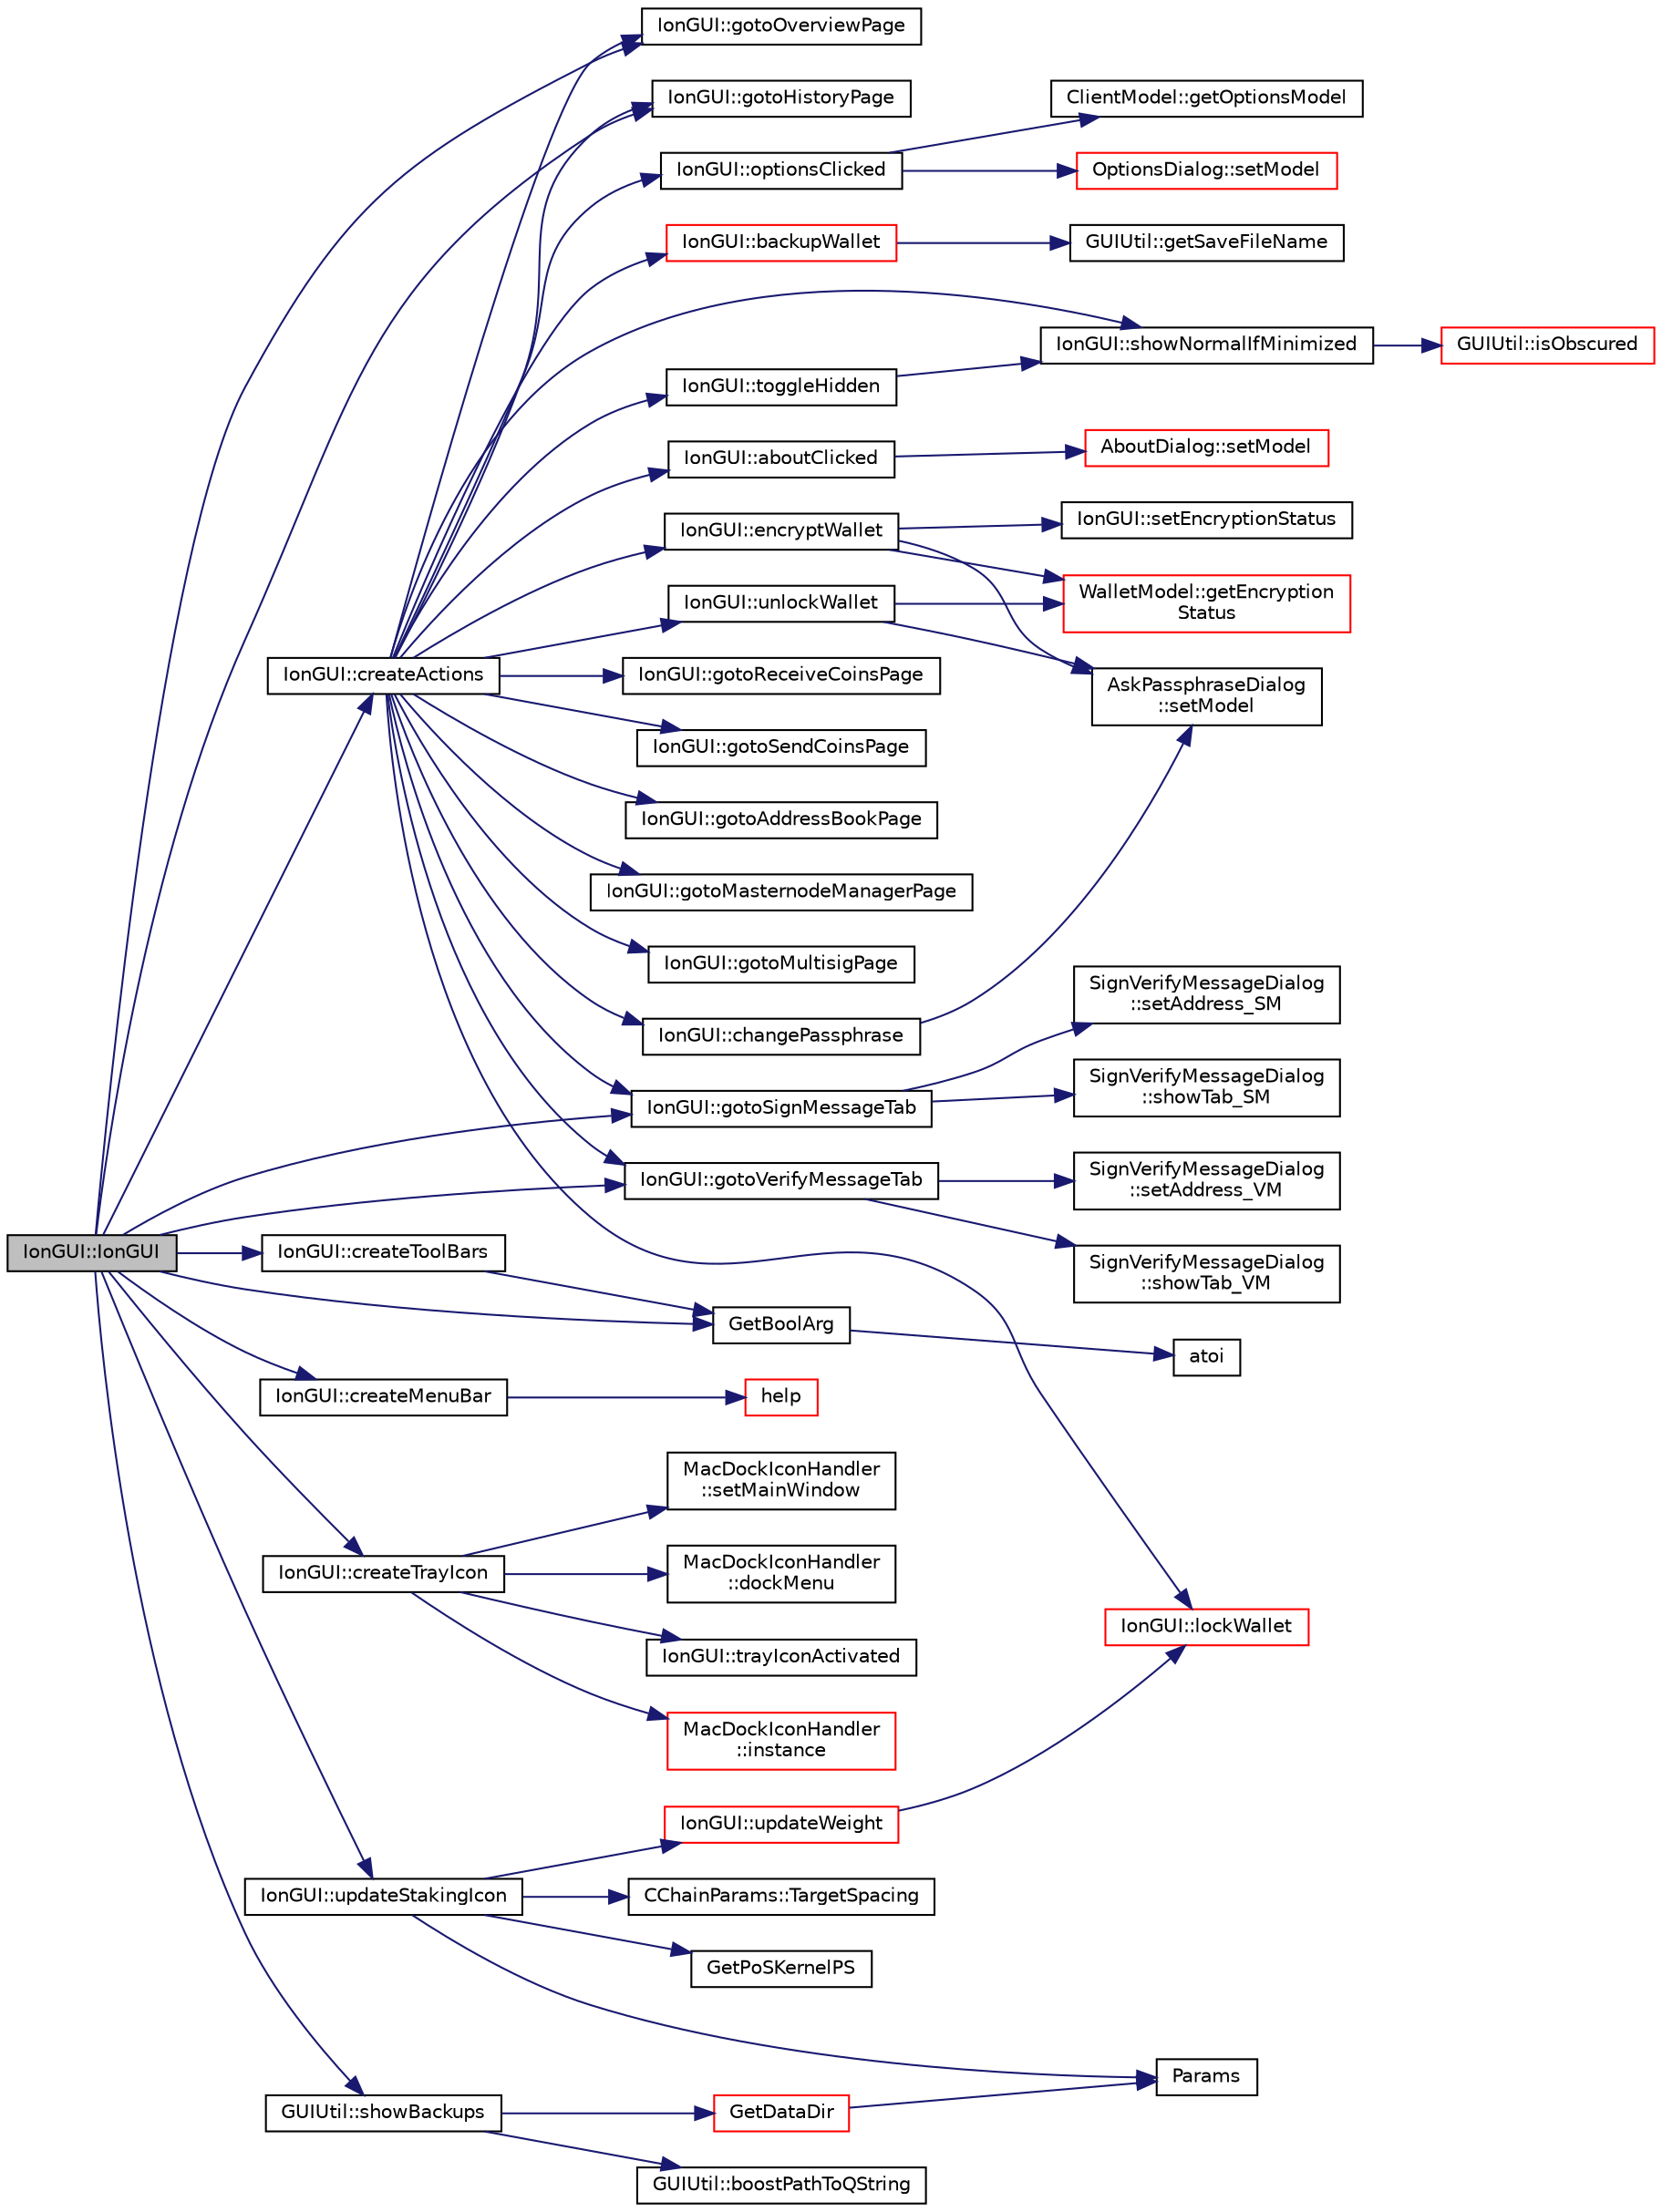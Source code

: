 digraph "IonGUI::IonGUI"
{
  edge [fontname="Helvetica",fontsize="10",labelfontname="Helvetica",labelfontsize="10"];
  node [fontname="Helvetica",fontsize="10",shape=record];
  rankdir="LR";
  Node0 [label="IonGUI::IonGUI",height=0.2,width=0.4,color="black", fillcolor="grey75", style="filled", fontcolor="black"];
  Node0 -> Node1 [color="midnightblue",fontsize="10",style="solid",fontname="Helvetica"];
  Node1 [label="IonGUI::createActions",height=0.2,width=0.4,color="black", fillcolor="white", style="filled",URL="$dc/d0b/class_ion_g_u_i.html#a5a5e1c2fbc2fec3d925d654c61a8b252",tooltip="Create the main UI actions. "];
  Node1 -> Node2 [color="midnightblue",fontsize="10",style="solid",fontname="Helvetica"];
  Node2 [label="IonGUI::showNormalIfMinimized",height=0.2,width=0.4,color="black", fillcolor="white", style="filled",URL="$dc/d0b/class_ion_g_u_i.html#aec721e64aa35047990aed619ee56e370",tooltip="Show window if hidden, unminimize when minimized, rise when obscured or show if hidden and fToggleHid..."];
  Node2 -> Node3 [color="midnightblue",fontsize="10",style="solid",fontname="Helvetica"];
  Node3 [label="GUIUtil::isObscured",height=0.2,width=0.4,color="red", fillcolor="white", style="filled",URL="$d1/d87/namespace_g_u_i_util.html#a0b7266e2b8e7de5f5fd1c7ddb9e5b637"];
  Node1 -> Node5 [color="midnightblue",fontsize="10",style="solid",fontname="Helvetica"];
  Node5 [label="IonGUI::gotoOverviewPage",height=0.2,width=0.4,color="black", fillcolor="white", style="filled",URL="$dc/d0b/class_ion_g_u_i.html#a56db58f7baf56639340fc1a2477dcbdd",tooltip="Switch to overview (home) page. "];
  Node1 -> Node6 [color="midnightblue",fontsize="10",style="solid",fontname="Helvetica"];
  Node6 [label="IonGUI::gotoReceiveCoinsPage",height=0.2,width=0.4,color="black", fillcolor="white", style="filled",URL="$dc/d0b/class_ion_g_u_i.html#ac054b88b969d92da82271475f45d72cc",tooltip="Switch to receive coins page. "];
  Node1 -> Node7 [color="midnightblue",fontsize="10",style="solid",fontname="Helvetica"];
  Node7 [label="IonGUI::gotoSendCoinsPage",height=0.2,width=0.4,color="black", fillcolor="white", style="filled",URL="$dc/d0b/class_ion_g_u_i.html#a8a6b58d3897ac430a8bb3b86acc825d6",tooltip="Switch to send coins page. "];
  Node1 -> Node8 [color="midnightblue",fontsize="10",style="solid",fontname="Helvetica"];
  Node8 [label="IonGUI::gotoHistoryPage",height=0.2,width=0.4,color="black", fillcolor="white", style="filled",URL="$dc/d0b/class_ion_g_u_i.html#ad3c8c81e6ed323ca379aa9240164f0a9",tooltip="Switch to history (transactions) page. "];
  Node1 -> Node9 [color="midnightblue",fontsize="10",style="solid",fontname="Helvetica"];
  Node9 [label="IonGUI::gotoAddressBookPage",height=0.2,width=0.4,color="black", fillcolor="white", style="filled",URL="$dc/d0b/class_ion_g_u_i.html#a3f5ba976ff72af39f976485ae2c5e835",tooltip="Switch to address book page. "];
  Node1 -> Node10 [color="midnightblue",fontsize="10",style="solid",fontname="Helvetica"];
  Node10 [label="IonGUI::gotoMasternodeManagerPage",height=0.2,width=0.4,color="black", fillcolor="white", style="filled",URL="$dc/d0b/class_ion_g_u_i.html#a4560263c0a745ad5d7dd8dd9c0619528",tooltip="Switch to masternode manager page. "];
  Node1 -> Node11 [color="midnightblue",fontsize="10",style="solid",fontname="Helvetica"];
  Node11 [label="IonGUI::gotoMultisigPage",height=0.2,width=0.4,color="black", fillcolor="white", style="filled",URL="$dc/d0b/class_ion_g_u_i.html#ab84564f30ea3ef4095df4b12384b14f9"];
  Node1 -> Node12 [color="midnightblue",fontsize="10",style="solid",fontname="Helvetica"];
  Node12 [label="IonGUI::aboutClicked",height=0.2,width=0.4,color="black", fillcolor="white", style="filled",URL="$dc/d0b/class_ion_g_u_i.html#a68b4ed6961c52e5407971df5465a3327",tooltip="Show about dialog. "];
  Node12 -> Node13 [color="midnightblue",fontsize="10",style="solid",fontname="Helvetica"];
  Node13 [label="AboutDialog::setModel",height=0.2,width=0.4,color="red", fillcolor="white", style="filled",URL="$d2/d6f/class_about_dialog.html#ad15ee5cad707263d7b39ba7803bb6def"];
  Node1 -> Node16 [color="midnightblue",fontsize="10",style="solid",fontname="Helvetica"];
  Node16 [label="IonGUI::optionsClicked",height=0.2,width=0.4,color="black", fillcolor="white", style="filled",URL="$dc/d0b/class_ion_g_u_i.html#a463be06dd466d69e20a3a8b073d110d2",tooltip="Show configuration dialog. "];
  Node16 -> Node17 [color="midnightblue",fontsize="10",style="solid",fontname="Helvetica"];
  Node17 [label="ClientModel::getOptionsModel",height=0.2,width=0.4,color="black", fillcolor="white", style="filled",URL="$df/d25/class_client_model.html#ae8da1e2eabfbbcc49a7eed821908bdb6"];
  Node16 -> Node18 [color="midnightblue",fontsize="10",style="solid",fontname="Helvetica"];
  Node18 [label="OptionsDialog::setModel",height=0.2,width=0.4,color="red", fillcolor="white", style="filled",URL="$db/d61/class_options_dialog.html#a11e902a52cb7472497d14e70cd9399d9"];
  Node1 -> Node28 [color="midnightblue",fontsize="10",style="solid",fontname="Helvetica"];
  Node28 [label="IonGUI::toggleHidden",height=0.2,width=0.4,color="black", fillcolor="white", style="filled",URL="$dc/d0b/class_ion_g_u_i.html#acd9faf93dc249693cb0ccbeeacb578fb",tooltip="simply calls showNormalIfMinimized(true) for use in SLOT() macro "];
  Node28 -> Node2 [color="midnightblue",fontsize="10",style="solid",fontname="Helvetica"];
  Node1 -> Node29 [color="midnightblue",fontsize="10",style="solid",fontname="Helvetica"];
  Node29 [label="IonGUI::encryptWallet",height=0.2,width=0.4,color="black", fillcolor="white", style="filled",URL="$dc/d0b/class_ion_g_u_i.html#aba2c7fde3006b9ac0e5e4247c7a74515",tooltip="Encrypt the wallet. "];
  Node29 -> Node30 [color="midnightblue",fontsize="10",style="solid",fontname="Helvetica"];
  Node30 [label="AskPassphraseDialog\l::setModel",height=0.2,width=0.4,color="black", fillcolor="white", style="filled",URL="$d8/d70/class_ask_passphrase_dialog.html#a35b83e1ef98813b6b88155aab0803ed3"];
  Node29 -> Node31 [color="midnightblue",fontsize="10",style="solid",fontname="Helvetica"];
  Node31 [label="IonGUI::setEncryptionStatus",height=0.2,width=0.4,color="black", fillcolor="white", style="filled",URL="$dc/d0b/class_ion_g_u_i.html#ae325ac0b1a5ee04b3b7678ba6ffd9360",tooltip="Set the encryption status as shown in the UI. "];
  Node29 -> Node32 [color="midnightblue",fontsize="10",style="solid",fontname="Helvetica"];
  Node32 [label="WalletModel::getEncryption\lStatus",height=0.2,width=0.4,color="red", fillcolor="white", style="filled",URL="$d4/d27/class_wallet_model.html#aa89632d2019414f2ab85674cd4d01398"];
  Node1 -> Node35 [color="midnightblue",fontsize="10",style="solid",fontname="Helvetica"];
  Node35 [label="IonGUI::backupWallet",height=0.2,width=0.4,color="red", fillcolor="white", style="filled",URL="$dc/d0b/class_ion_g_u_i.html#a657c3aa0b7c10216ac24b63c773caa6d",tooltip="Backup the wallet. "];
  Node35 -> Node36 [color="midnightblue",fontsize="10",style="solid",fontname="Helvetica"];
  Node36 [label="GUIUtil::getSaveFileName",height=0.2,width=0.4,color="black", fillcolor="white", style="filled",URL="$d1/d87/namespace_g_u_i_util.html#ab9d9c0f96a2491a1b04567f8effe77c4",tooltip="Get save filename, mimics QFileDialog::getSaveFileName, except that it appends a default suffix when ..."];
  Node1 -> Node52 [color="midnightblue",fontsize="10",style="solid",fontname="Helvetica"];
  Node52 [label="IonGUI::changePassphrase",height=0.2,width=0.4,color="black", fillcolor="white", style="filled",URL="$dc/d0b/class_ion_g_u_i.html#a2a09057aab42e7d87a126d26b11d73b1",tooltip="Change encrypted wallet passphrase. "];
  Node52 -> Node30 [color="midnightblue",fontsize="10",style="solid",fontname="Helvetica"];
  Node1 -> Node53 [color="midnightblue",fontsize="10",style="solid",fontname="Helvetica"];
  Node53 [label="IonGUI::unlockWallet",height=0.2,width=0.4,color="black", fillcolor="white", style="filled",URL="$dc/d0b/class_ion_g_u_i.html#a89d89883fff15f835ff2b7a550a10ac2",tooltip="Ask for passphrase to unlock wallet temporarily. "];
  Node53 -> Node32 [color="midnightblue",fontsize="10",style="solid",fontname="Helvetica"];
  Node53 -> Node30 [color="midnightblue",fontsize="10",style="solid",fontname="Helvetica"];
  Node1 -> Node54 [color="midnightblue",fontsize="10",style="solid",fontname="Helvetica"];
  Node54 [label="IonGUI::lockWallet",height=0.2,width=0.4,color="red", fillcolor="white", style="filled",URL="$dc/d0b/class_ion_g_u_i.html#abfbef460c97022eea4d5e2dec1887ba0"];
  Node1 -> Node85 [color="midnightblue",fontsize="10",style="solid",fontname="Helvetica"];
  Node85 [label="IonGUI::gotoSignMessageTab",height=0.2,width=0.4,color="black", fillcolor="white", style="filled",URL="$dc/d0b/class_ion_g_u_i.html#a975c7325fca098236e4bc3cccdc714f7",tooltip="Show Sign/Verify Message dialog and switch to sign message tab. "];
  Node85 -> Node86 [color="midnightblue",fontsize="10",style="solid",fontname="Helvetica"];
  Node86 [label="SignVerifyMessageDialog\l::showTab_SM",height=0.2,width=0.4,color="black", fillcolor="white", style="filled",URL="$d1/d26/class_sign_verify_message_dialog.html#a3b06ea85a2640312e0074d8dabce6416"];
  Node85 -> Node87 [color="midnightblue",fontsize="10",style="solid",fontname="Helvetica"];
  Node87 [label="SignVerifyMessageDialog\l::setAddress_SM",height=0.2,width=0.4,color="black", fillcolor="white", style="filled",URL="$d1/d26/class_sign_verify_message_dialog.html#ad676f0afab861bc083670316e9439c65"];
  Node1 -> Node88 [color="midnightblue",fontsize="10",style="solid",fontname="Helvetica"];
  Node88 [label="IonGUI::gotoVerifyMessageTab",height=0.2,width=0.4,color="black", fillcolor="white", style="filled",URL="$dc/d0b/class_ion_g_u_i.html#ada5cec309ba8b5580edb40bcb3258080",tooltip="Show Sign/Verify Message dialog and switch to verify message tab. "];
  Node88 -> Node89 [color="midnightblue",fontsize="10",style="solid",fontname="Helvetica"];
  Node89 [label="SignVerifyMessageDialog\l::showTab_VM",height=0.2,width=0.4,color="black", fillcolor="white", style="filled",URL="$d1/d26/class_sign_verify_message_dialog.html#a6db3c37d3f5a3c070daed2c731cc79d5"];
  Node88 -> Node90 [color="midnightblue",fontsize="10",style="solid",fontname="Helvetica"];
  Node90 [label="SignVerifyMessageDialog\l::setAddress_VM",height=0.2,width=0.4,color="black", fillcolor="white", style="filled",URL="$d1/d26/class_sign_verify_message_dialog.html#a24d7ebbcbc3f0889b64cac88788fce01"];
  Node0 -> Node91 [color="midnightblue",fontsize="10",style="solid",fontname="Helvetica"];
  Node91 [label="IonGUI::createMenuBar",height=0.2,width=0.4,color="black", fillcolor="white", style="filled",URL="$dc/d0b/class_ion_g_u_i.html#a16c84c7ea5e62c7ed92cb852cf63b728",tooltip="Create the menu bar and sub-menus. "];
  Node91 -> Node92 [color="midnightblue",fontsize="10",style="solid",fontname="Helvetica"];
  Node92 [label="help",height=0.2,width=0.4,color="red", fillcolor="white", style="filled",URL="$d6/d76/rpcserver_8cpp.html#a64b7a85139e261640892b6ac1a2a23aa"];
  Node0 -> Node94 [color="midnightblue",fontsize="10",style="solid",fontname="Helvetica"];
  Node94 [label="IonGUI::createToolBars",height=0.2,width=0.4,color="black", fillcolor="white", style="filled",URL="$dc/d0b/class_ion_g_u_i.html#ac0c19a21a81abd9b6cc15ca0c9bab099",tooltip="Create the toolbars. "];
  Node94 -> Node95 [color="midnightblue",fontsize="10",style="solid",fontname="Helvetica"];
  Node95 [label="GetBoolArg",height=0.2,width=0.4,color="black", fillcolor="white", style="filled",URL="$df/d2d/util_8cpp.html#a64d956f1dda7f9a80ab5d594532b906d",tooltip="Return boolean argument or default value. "];
  Node95 -> Node96 [color="midnightblue",fontsize="10",style="solid",fontname="Helvetica"];
  Node96 [label="atoi",height=0.2,width=0.4,color="black", fillcolor="white", style="filled",URL="$d8/d3c/util_8h.html#aa5ce96ec36f4413f820cec9c1831c070"];
  Node0 -> Node97 [color="midnightblue",fontsize="10",style="solid",fontname="Helvetica"];
  Node97 [label="IonGUI::createTrayIcon",height=0.2,width=0.4,color="black", fillcolor="white", style="filled",URL="$dc/d0b/class_ion_g_u_i.html#ab2a52ae1062ead1fd597d1ef4a362c72",tooltip="Create system tray (notification) icon. "];
  Node97 -> Node98 [color="midnightblue",fontsize="10",style="solid",fontname="Helvetica"];
  Node98 [label="IonGUI::trayIconActivated",height=0.2,width=0.4,color="black", fillcolor="white", style="filled",URL="$dc/d0b/class_ion_g_u_i.html#a591edaff67e71a462c2ed06ce2e79a3b",tooltip="Handle tray icon clicked. "];
  Node97 -> Node99 [color="midnightblue",fontsize="10",style="solid",fontname="Helvetica"];
  Node99 [label="MacDockIconHandler\l::instance",height=0.2,width=0.4,color="red", fillcolor="white", style="filled",URL="$d7/dcd/class_mac_dock_icon_handler.html#afd3ef7126d0b6ef02eaf85e5455fe6f4"];
  Node97 -> Node104 [color="midnightblue",fontsize="10",style="solid",fontname="Helvetica"];
  Node104 [label="MacDockIconHandler\l::setMainWindow",height=0.2,width=0.4,color="black", fillcolor="white", style="filled",URL="$d7/dcd/class_mac_dock_icon_handler.html#a4d2d18c7d56286ea745e349497941293"];
  Node97 -> Node106 [color="midnightblue",fontsize="10",style="solid",fontname="Helvetica"];
  Node106 [label="MacDockIconHandler\l::dockMenu",height=0.2,width=0.4,color="black", fillcolor="white", style="filled",URL="$d7/dcd/class_mac_dock_icon_handler.html#a8aff3dc6410687e432f8d9314eba0ab9"];
  Node0 -> Node95 [color="midnightblue",fontsize="10",style="solid",fontname="Helvetica"];
  Node0 -> Node107 [color="midnightblue",fontsize="10",style="solid",fontname="Helvetica"];
  Node107 [label="IonGUI::updateStakingIcon",height=0.2,width=0.4,color="black", fillcolor="white", style="filled",URL="$dc/d0b/class_ion_g_u_i.html#a5e9ba63b943650e5dec3ab6e13e9a20b"];
  Node107 -> Node108 [color="midnightblue",fontsize="10",style="solid",fontname="Helvetica"];
  Node108 [label="IonGUI::updateWeight",height=0.2,width=0.4,color="red", fillcolor="white", style="filled",URL="$dc/d0b/class_ion_g_u_i.html#a2689de984576a927ea382a800a81a3f0"];
  Node108 -> Node54 [color="midnightblue",fontsize="10",style="solid",fontname="Helvetica"];
  Node107 -> Node111 [color="midnightblue",fontsize="10",style="solid",fontname="Helvetica"];
  Node111 [label="GetPoSKernelPS",height=0.2,width=0.4,color="black", fillcolor="white", style="filled",URL="$df/d01/iongui_8cpp.html#a8de51dc4945be68c0581e328efb8c9ab"];
  Node107 -> Node42 [color="midnightblue",fontsize="10",style="solid",fontname="Helvetica"];
  Node42 [label="Params",height=0.2,width=0.4,color="black", fillcolor="white", style="filled",URL="$df/dbf/chainparams_8cpp.html#ace5c5b706d71a324a417dd2db394fd4a",tooltip="Return the currently selected parameters. "];
  Node107 -> Node112 [color="midnightblue",fontsize="10",style="solid",fontname="Helvetica"];
  Node112 [label="CChainParams::TargetSpacing",height=0.2,width=0.4,color="black", fillcolor="white", style="filled",URL="$d1/d4f/class_c_chain_params.html#a15f2665cd555d316b2f93d842f1975ee"];
  Node0 -> Node8 [color="midnightblue",fontsize="10",style="solid",fontname="Helvetica"];
  Node0 -> Node113 [color="midnightblue",fontsize="10",style="solid",fontname="Helvetica"];
  Node113 [label="GUIUtil::showBackups",height=0.2,width=0.4,color="black", fillcolor="white", style="filled",URL="$d1/d87/namespace_g_u_i_util.html#a16fd78c7608981cc405561a8d5e8d7e3"];
  Node113 -> Node41 [color="midnightblue",fontsize="10",style="solid",fontname="Helvetica"];
  Node41 [label="GetDataDir",height=0.2,width=0.4,color="red", fillcolor="white", style="filled",URL="$df/d2d/util_8cpp.html#ab83866a054745d4b30a3948a1b44beba"];
  Node41 -> Node42 [color="midnightblue",fontsize="10",style="solid",fontname="Helvetica"];
  Node113 -> Node114 [color="midnightblue",fontsize="10",style="solid",fontname="Helvetica"];
  Node114 [label="GUIUtil::boostPathToQString",height=0.2,width=0.4,color="black", fillcolor="white", style="filled",URL="$d1/d87/namespace_g_u_i_util.html#a8bbd2bea6cbc55658e8496603d1fd564"];
  Node0 -> Node88 [color="midnightblue",fontsize="10",style="solid",fontname="Helvetica"];
  Node0 -> Node85 [color="midnightblue",fontsize="10",style="solid",fontname="Helvetica"];
  Node0 -> Node5 [color="midnightblue",fontsize="10",style="solid",fontname="Helvetica"];
}
